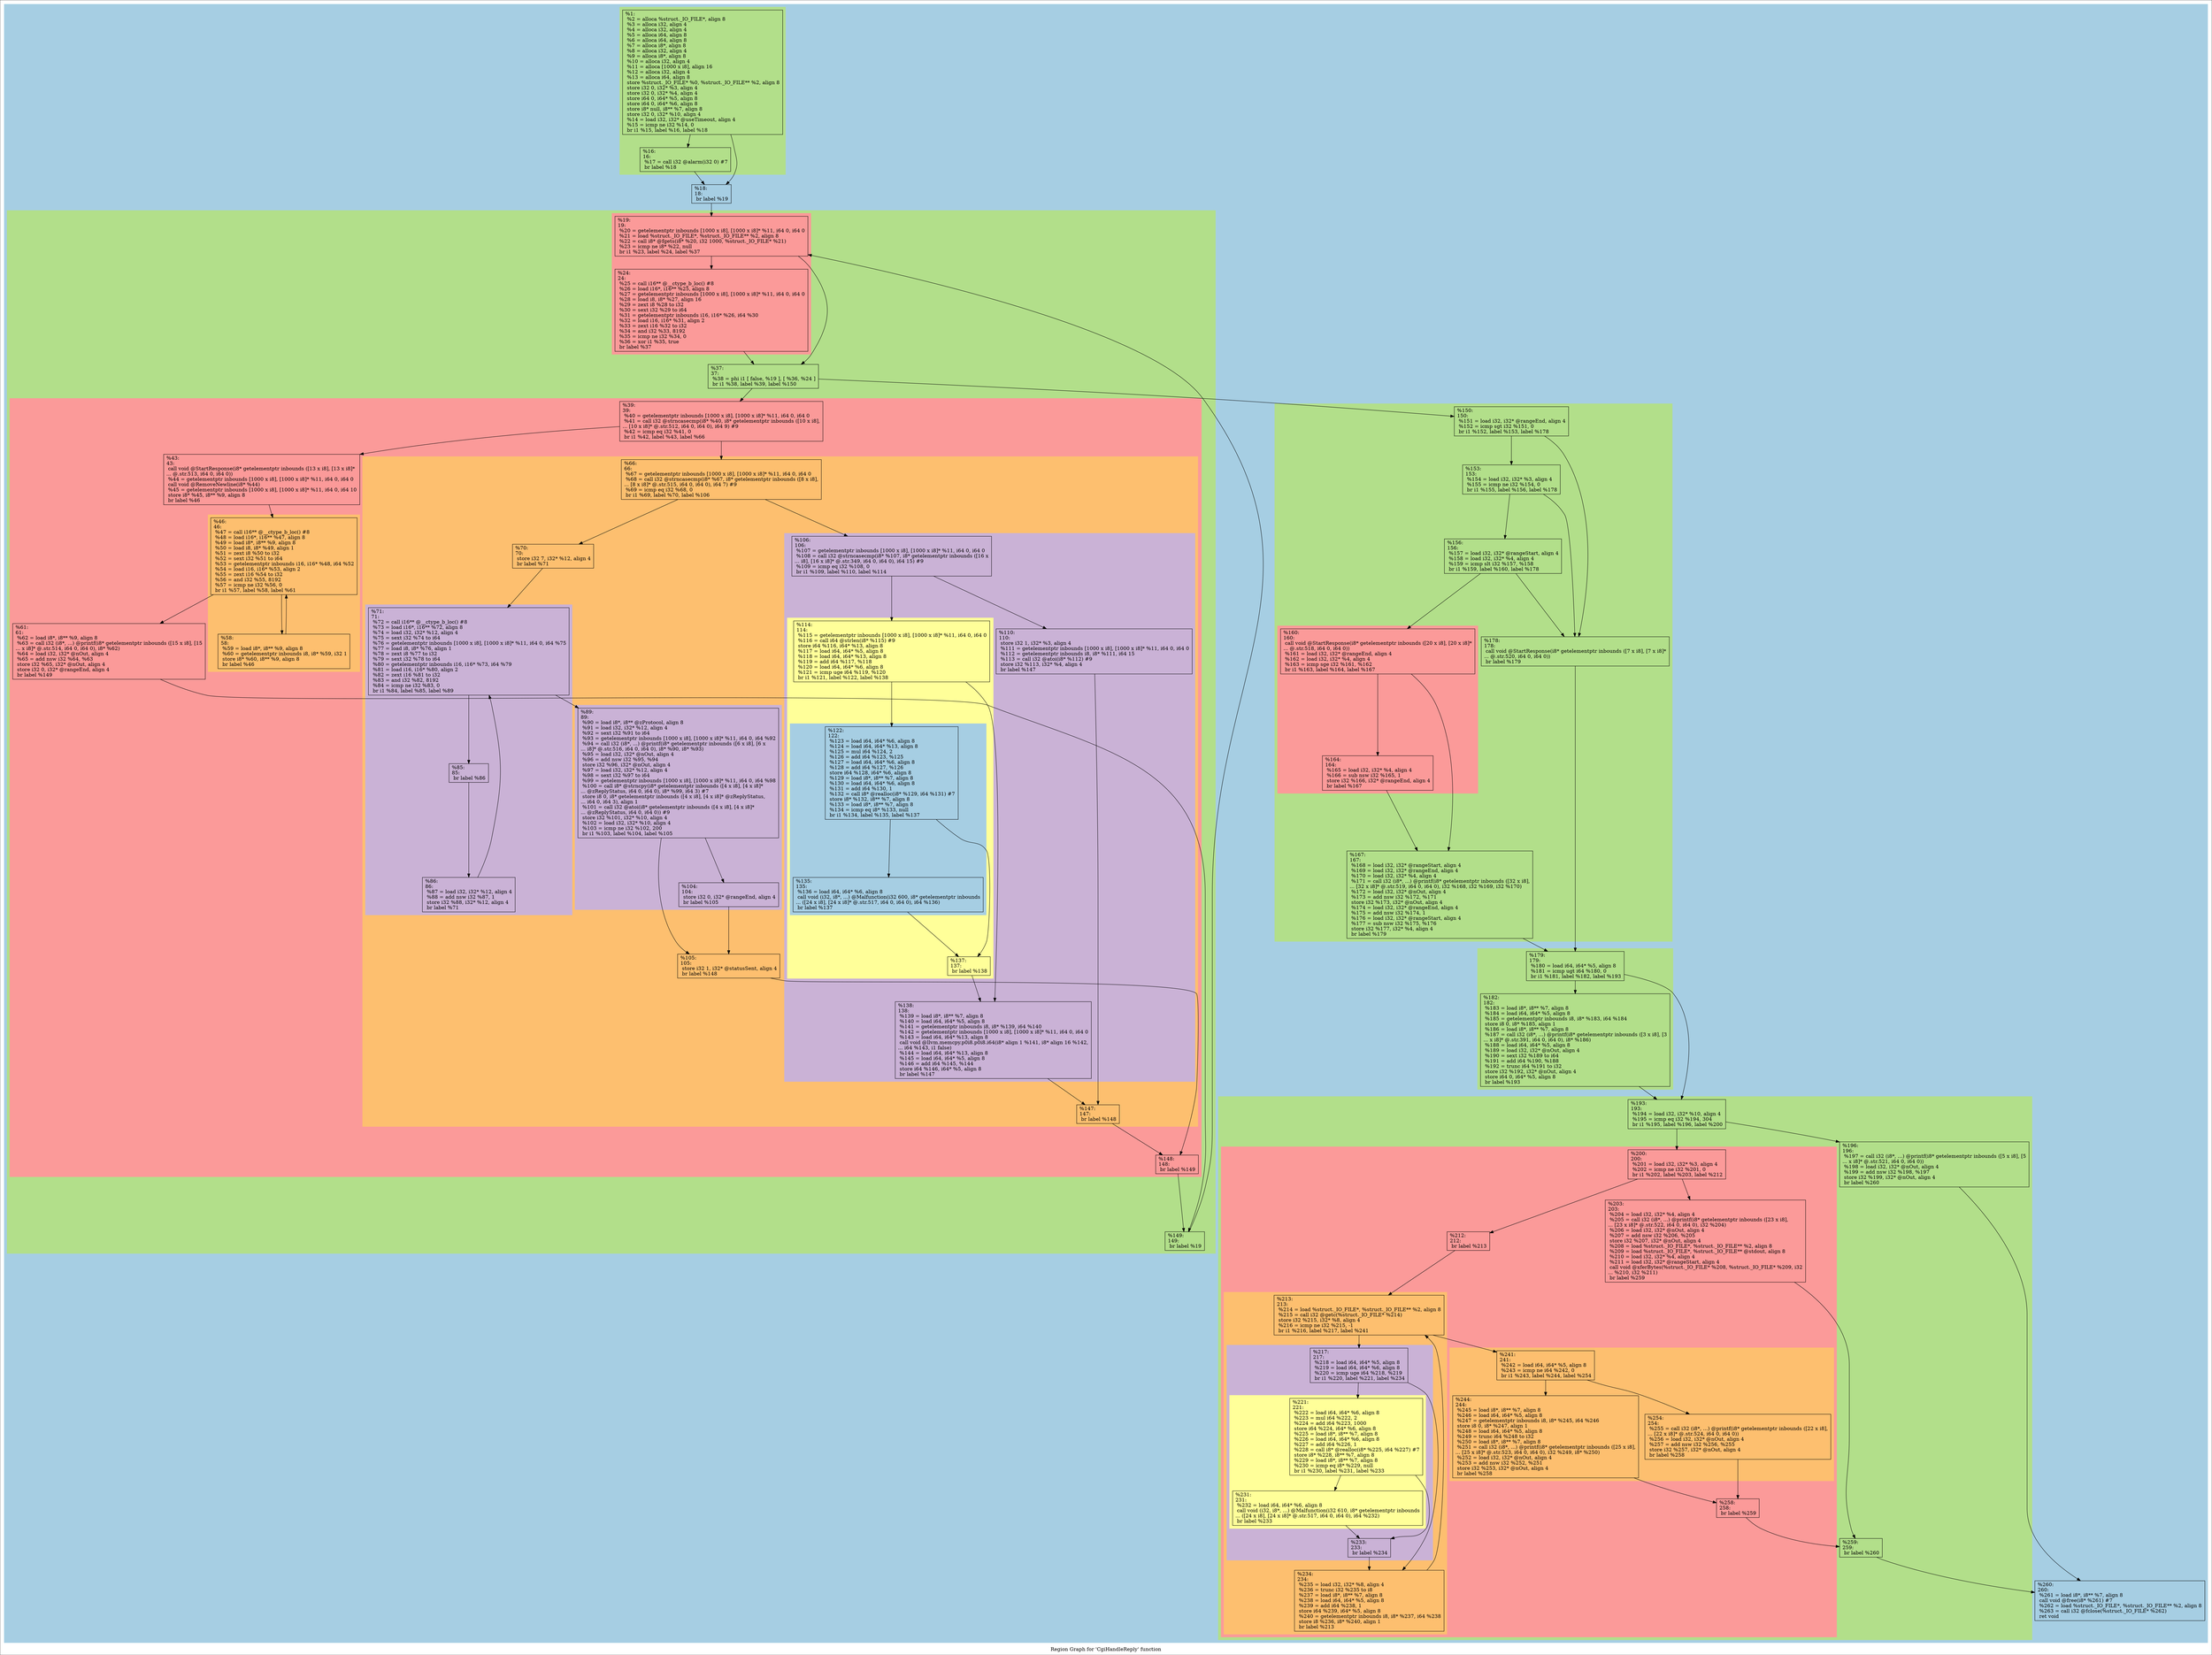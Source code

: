 digraph "Region Graph for 'CgiHandleReply' function" {
	label="Region Graph for 'CgiHandleReply' function";

	Node0x1a87360 [shape=record,label="{%1:\l  %2 = alloca %struct._IO_FILE*, align 8\l  %3 = alloca i32, align 4\l  %4 = alloca i32, align 4\l  %5 = alloca i64, align 8\l  %6 = alloca i64, align 8\l  %7 = alloca i8*, align 8\l  %8 = alloca i32, align 4\l  %9 = alloca i8*, align 8\l  %10 = alloca i32, align 4\l  %11 = alloca [1000 x i8], align 16\l  %12 = alloca i32, align 4\l  %13 = alloca i64, align 8\l  store %struct._IO_FILE* %0, %struct._IO_FILE** %2, align 8\l  store i32 0, i32* %3, align 4\l  store i32 0, i32* %4, align 4\l  store i64 0, i64* %5, align 8\l  store i64 0, i64* %6, align 8\l  store i8* null, i8** %7, align 8\l  store i32 0, i32* %10, align 4\l  %14 = load i32, i32* @useTimeout, align 4\l  %15 = icmp ne i32 %14, 0\l  br i1 %15, label %16, label %18\l}"];
	Node0x1a87360 -> Node0x1a66890;
	Node0x1a87360 -> Node0x1a6f310;
	Node0x1a66890 [shape=record,label="{%16:\l16:                                               \l  %17 = call i32 @alarm(i32 0) #7\l  br label %18\l}"];
	Node0x1a66890 -> Node0x1a6f310;
	Node0x1a6f310 [shape=record,label="{%18:\l18:                                               \l  br label %19\l}"];
	Node0x1a6f310 -> Node0x1a17ab0;
	Node0x1a17ab0 [shape=record,label="{%19:\l19:                                               \l  %20 = getelementptr inbounds [1000 x i8], [1000 x i8]* %11, i64 0, i64 0\l  %21 = load %struct._IO_FILE*, %struct._IO_FILE** %2, align 8\l  %22 = call i8* @fgets(i8* %20, i32 1000, %struct._IO_FILE* %21)\l  %23 = icmp ne i8* %22, null\l  br i1 %23, label %24, label %37\l}"];
	Node0x1a17ab0 -> Node0x1a7d6a0;
	Node0x1a17ab0 -> Node0x1a52250;
	Node0x1a7d6a0 [shape=record,label="{%24:\l24:                                               \l  %25 = call i16** @__ctype_b_loc() #8\l  %26 = load i16*, i16** %25, align 8\l  %27 = getelementptr inbounds [1000 x i8], [1000 x i8]* %11, i64 0, i64 0\l  %28 = load i8, i8* %27, align 16\l  %29 = zext i8 %28 to i32\l  %30 = sext i32 %29 to i64\l  %31 = getelementptr inbounds i16, i16* %26, i64 %30\l  %32 = load i16, i16* %31, align 2\l  %33 = zext i16 %32 to i32\l  %34 = and i32 %33, 8192\l  %35 = icmp ne i32 %34, 0\l  %36 = xor i1 %35, true\l  br label %37\l}"];
	Node0x1a7d6a0 -> Node0x1a52250;
	Node0x1a52250 [shape=record,label="{%37:\l37:                                               \l  %38 = phi i1 [ false, %19 ], [ %36, %24 ]\l  br i1 %38, label %39, label %150\l}"];
	Node0x1a52250 -> Node0x1a151b0;
	Node0x1a52250 -> Node0x1a01db0;
	Node0x1a151b0 [shape=record,label="{%39:\l39:                                               \l  %40 = getelementptr inbounds [1000 x i8], [1000 x i8]* %11, i64 0, i64 0\l  %41 = call i32 @strncasecmp(i8* %40, i8* getelementptr inbounds ([10 x i8],\l... [10 x i8]* @.str.512, i64 0, i64 0), i64 9) #9\l  %42 = icmp eq i32 %41, 0\l  br i1 %42, label %43, label %66\l}"];
	Node0x1a151b0 -> Node0x1a1f540;
	Node0x1a151b0 -> Node0x1a5fa00;
	Node0x1a1f540 [shape=record,label="{%43:\l43:                                               \l  call void @StartResponse(i8* getelementptr inbounds ([13 x i8], [13 x i8]*\l... @.str.513, i64 0, i64 0))\l  %44 = getelementptr inbounds [1000 x i8], [1000 x i8]* %11, i64 0, i64 0\l  call void @RemoveNewline(i8* %44)\l  %45 = getelementptr inbounds [1000 x i8], [1000 x i8]* %11, i64 0, i64 10\l  store i8* %45, i8** %9, align 8\l  br label %46\l}"];
	Node0x1a1f540 -> Node0x1a24cb0;
	Node0x1a24cb0 [shape=record,label="{%46:\l46:                                               \l  %47 = call i16** @__ctype_b_loc() #8\l  %48 = load i16*, i16** %47, align 8\l  %49 = load i8*, i8** %9, align 8\l  %50 = load i8, i8* %49, align 1\l  %51 = zext i8 %50 to i32\l  %52 = sext i32 %51 to i64\l  %53 = getelementptr inbounds i16, i16* %48, i64 %52\l  %54 = load i16, i16* %53, align 2\l  %55 = zext i16 %54 to i32\l  %56 = and i32 %55, 8192\l  %57 = icmp ne i32 %56, 0\l  br i1 %57, label %58, label %61\l}"];
	Node0x1a24cb0 -> Node0x1aa75c0;
	Node0x1a24cb0 -> Node0x1a2d6e0;
	Node0x1aa75c0 [shape=record,label="{%58:\l58:                                               \l  %59 = load i8*, i8** %9, align 8\l  %60 = getelementptr inbounds i8, i8* %59, i32 1\l  store i8* %60, i8** %9, align 8\l  br label %46\l}"];
	Node0x1aa75c0 -> Node0x1a24cb0[constraint=false];
	Node0x1a2d6e0 [shape=record,label="{%61:\l61:                                               \l  %62 = load i8*, i8** %9, align 8\l  %63 = call i32 (i8*, ...) @printf(i8* getelementptr inbounds ([15 x i8], [15\l... x i8]* @.str.514, i64 0, i64 0), i8* %62)\l  %64 = load i32, i32* @nOut, align 4\l  %65 = add nsw i32 %64, %63\l  store i32 %65, i32* @nOut, align 4\l  store i32 0, i32* @rangeEnd, align 4\l  br label %149\l}"];
	Node0x1a2d6e0 -> Node0x1a592e0;
	Node0x1a592e0 [shape=record,label="{%149:\l149:                                              \l  br label %19\l}"];
	Node0x1a592e0 -> Node0x1a17ab0[constraint=false];
	Node0x1a5fa00 [shape=record,label="{%66:\l66:                                               \l  %67 = getelementptr inbounds [1000 x i8], [1000 x i8]* %11, i64 0, i64 0\l  %68 = call i32 @strncasecmp(i8* %67, i8* getelementptr inbounds ([8 x i8],\l... [8 x i8]* @.str.515, i64 0, i64 0), i64 7) #9\l  %69 = icmp eq i32 %68, 0\l  br i1 %69, label %70, label %106\l}"];
	Node0x1a5fa00 -> Node0x1a69c00;
	Node0x1a5fa00 -> Node0x1a753e0;
	Node0x1a69c00 [shape=record,label="{%70:\l70:                                               \l  store i32 7, i32* %12, align 4\l  br label %71\l}"];
	Node0x1a69c00 -> Node0x1a6fc50;
	Node0x1a6fc50 [shape=record,label="{%71:\l71:                                               \l  %72 = call i16** @__ctype_b_loc() #8\l  %73 = load i16*, i16** %72, align 8\l  %74 = load i32, i32* %12, align 4\l  %75 = sext i32 %74 to i64\l  %76 = getelementptr inbounds [1000 x i8], [1000 x i8]* %11, i64 0, i64 %75\l  %77 = load i8, i8* %76, align 1\l  %78 = zext i8 %77 to i32\l  %79 = sext i32 %78 to i64\l  %80 = getelementptr inbounds i16, i16* %73, i64 %79\l  %81 = load i16, i16* %80, align 2\l  %82 = zext i16 %81 to i32\l  %83 = and i32 %82, 8192\l  %84 = icmp ne i32 %83, 0\l  br i1 %84, label %85, label %89\l}"];
	Node0x1a6fc50 -> Node0x1a7de00;
	Node0x1a6fc50 -> Node0x1a2eb60;
	Node0x1a7de00 [shape=record,label="{%85:\l85:                                               \l  br label %86\l}"];
	Node0x1a7de00 -> Node0x1a6ea10;
	Node0x1a6ea10 [shape=record,label="{%86:\l86:                                               \l  %87 = load i32, i32* %12, align 4\l  %88 = add nsw i32 %87, 1\l  store i32 %88, i32* %12, align 4\l  br label %71\l}"];
	Node0x1a6ea10 -> Node0x1a6fc50[constraint=false];
	Node0x1a2eb60 [shape=record,label="{%89:\l89:                                               \l  %90 = load i8*, i8** @zProtocol, align 8\l  %91 = load i32, i32* %12, align 4\l  %92 = sext i32 %91 to i64\l  %93 = getelementptr inbounds [1000 x i8], [1000 x i8]* %11, i64 0, i64 %92\l  %94 = call i32 (i8*, ...) @printf(i8* getelementptr inbounds ([6 x i8], [6 x\l... i8]* @.str.516, i64 0, i64 0), i8* %90, i8* %93)\l  %95 = load i32, i32* @nOut, align 4\l  %96 = add nsw i32 %95, %94\l  store i32 %96, i32* @nOut, align 4\l  %97 = load i32, i32* %12, align 4\l  %98 = sext i32 %97 to i64\l  %99 = getelementptr inbounds [1000 x i8], [1000 x i8]* %11, i64 0, i64 %98\l  %100 = call i8* @strncpy(i8* getelementptr inbounds ([4 x i8], [4 x i8]*\l... @zReplyStatus, i64 0, i64 0), i8* %99, i64 3) #7\l  store i8 0, i8* getelementptr inbounds ([4 x i8], [4 x i8]* @zReplyStatus,\l... i64 0, i64 3), align 1\l  %101 = call i32 @atoi(i8* getelementptr inbounds ([4 x i8], [4 x i8]*\l... @zReplyStatus, i64 0, i64 0)) #9\l  store i32 %101, i32* %10, align 4\l  %102 = load i32, i32* %10, align 4\l  %103 = icmp ne i32 %102, 200\l  br i1 %103, label %104, label %105\l}"];
	Node0x1a2eb60 -> Node0x1a9b910;
	Node0x1a2eb60 -> Node0x1a6b6c0;
	Node0x1a9b910 [shape=record,label="{%104:\l104:                                              \l  store i32 0, i32* @rangeEnd, align 4\l  br label %105\l}"];
	Node0x1a9b910 -> Node0x1a6b6c0;
	Node0x1a6b6c0 [shape=record,label="{%105:\l105:                                              \l  store i32 1, i32* @statusSent, align 4\l  br label %148\l}"];
	Node0x1a6b6c0 -> Node0x19fe9e0;
	Node0x19fe9e0 [shape=record,label="{%148:\l148:                                              \l  br label %149\l}"];
	Node0x19fe9e0 -> Node0x1a592e0;
	Node0x1a753e0 [shape=record,label="{%106:\l106:                                              \l  %107 = getelementptr inbounds [1000 x i8], [1000 x i8]* %11, i64 0, i64 0\l  %108 = call i32 @strncasecmp(i8* %107, i8* getelementptr inbounds ([16 x\l... i8], [16 x i8]* @.str.349, i64 0, i64 0), i64 15) #9\l  %109 = icmp eq i32 %108, 0\l  br i1 %109, label %110, label %114\l}"];
	Node0x1a753e0 -> Node0x1a73280;
	Node0x1a753e0 -> Node0x1a277d0;
	Node0x1a73280 [shape=record,label="{%110:\l110:                                              \l  store i32 1, i32* %3, align 4\l  %111 = getelementptr inbounds [1000 x i8], [1000 x i8]* %11, i64 0, i64 0\l  %112 = getelementptr inbounds i8, i8* %111, i64 15\l  %113 = call i32 @atoi(i8* %112) #9\l  store i32 %113, i32* %4, align 4\l  br label %147\l}"];
	Node0x1a73280 -> Node0x1a69700;
	Node0x1a69700 [shape=record,label="{%147:\l147:                                              \l  br label %148\l}"];
	Node0x1a69700 -> Node0x19fe9e0;
	Node0x1a277d0 [shape=record,label="{%114:\l114:                                              \l  %115 = getelementptr inbounds [1000 x i8], [1000 x i8]* %11, i64 0, i64 0\l  %116 = call i64 @strlen(i8* %115) #9\l  store i64 %116, i64* %13, align 8\l  %117 = load i64, i64* %5, align 8\l  %118 = load i64, i64* %13, align 8\l  %119 = add i64 %117, %118\l  %120 = load i64, i64* %6, align 8\l  %121 = icmp uge i64 %119, %120\l  br i1 %121, label %122, label %138\l}"];
	Node0x1a277d0 -> Node0x1a72bc0;
	Node0x1a277d0 -> Node0x1a09da0;
	Node0x1a72bc0 [shape=record,label="{%122:\l122:                                              \l  %123 = load i64, i64* %6, align 8\l  %124 = load i64, i64* %13, align 8\l  %125 = mul i64 %124, 2\l  %126 = add i64 %123, %125\l  %127 = load i64, i64* %6, align 8\l  %128 = add i64 %127, %126\l  store i64 %128, i64* %6, align 8\l  %129 = load i8*, i8** %7, align 8\l  %130 = load i64, i64* %6, align 8\l  %131 = add i64 %130, 1\l  %132 = call i8* @realloc(i8* %129, i64 %131) #7\l  store i8* %132, i8** %7, align 8\l  %133 = load i8*, i8** %7, align 8\l  %134 = icmp eq i8* %133, null\l  br i1 %134, label %135, label %137\l}"];
	Node0x1a72bc0 -> Node0x1a89ae0;
	Node0x1a72bc0 -> Node0x1a768e0;
	Node0x1a89ae0 [shape=record,label="{%135:\l135:                                              \l  %136 = load i64, i64* %6, align 8\l  call void (i32, i8*, ...) @Malfunction(i32 600, i8* getelementptr inbounds\l... ([24 x i8], [24 x i8]* @.str.517, i64 0, i64 0), i64 %136)\l  br label %137\l}"];
	Node0x1a89ae0 -> Node0x1a768e0;
	Node0x1a768e0 [shape=record,label="{%137:\l137:                                              \l  br label %138\l}"];
	Node0x1a768e0 -> Node0x1a09da0;
	Node0x1a09da0 [shape=record,label="{%138:\l138:                                              \l  %139 = load i8*, i8** %7, align 8\l  %140 = load i64, i64* %5, align 8\l  %141 = getelementptr inbounds i8, i8* %139, i64 %140\l  %142 = getelementptr inbounds [1000 x i8], [1000 x i8]* %11, i64 0, i64 0\l  %143 = load i64, i64* %13, align 8\l  call void @llvm.memcpy.p0i8.p0i8.i64(i8* align 1 %141, i8* align 16 %142,\l... i64 %143, i1 false)\l  %144 = load i64, i64* %13, align 8\l  %145 = load i64, i64* %5, align 8\l  %146 = add i64 %145, %144\l  store i64 %146, i64* %5, align 8\l  br label %147\l}"];
	Node0x1a09da0 -> Node0x1a69700;
	Node0x1a01db0 [shape=record,label="{%150:\l150:                                              \l  %151 = load i32, i32* @rangeEnd, align 4\l  %152 = icmp sgt i32 %151, 0\l  br i1 %152, label %153, label %178\l}"];
	Node0x1a01db0 -> Node0x1aa0140;
	Node0x1a01db0 -> Node0x1a7a3f0;
	Node0x1aa0140 [shape=record,label="{%153:\l153:                                              \l  %154 = load i32, i32* %3, align 4\l  %155 = icmp ne i32 %154, 0\l  br i1 %155, label %156, label %178\l}"];
	Node0x1aa0140 -> Node0x1a72f30;
	Node0x1aa0140 -> Node0x1a7a3f0;
	Node0x1a72f30 [shape=record,label="{%156:\l156:                                              \l  %157 = load i32, i32* @rangeStart, align 4\l  %158 = load i32, i32* %4, align 4\l  %159 = icmp slt i32 %157, %158\l  br i1 %159, label %160, label %178\l}"];
	Node0x1a72f30 -> Node0x19b2250;
	Node0x1a72f30 -> Node0x1a7a3f0;
	Node0x19b2250 [shape=record,label="{%160:\l160:                                              \l  call void @StartResponse(i8* getelementptr inbounds ([20 x i8], [20 x i8]*\l... @.str.518, i64 0, i64 0))\l  %161 = load i32, i32* @rangeEnd, align 4\l  %162 = load i32, i32* %4, align 4\l  %163 = icmp sge i32 %161, %162\l  br i1 %163, label %164, label %167\l}"];
	Node0x19b2250 -> Node0x1a72720;
	Node0x19b2250 -> Node0x1a51d30;
	Node0x1a72720 [shape=record,label="{%164:\l164:                                              \l  %165 = load i32, i32* %4, align 4\l  %166 = sub nsw i32 %165, 1\l  store i32 %166, i32* @rangeEnd, align 4\l  br label %167\l}"];
	Node0x1a72720 -> Node0x1a51d30;
	Node0x1a51d30 [shape=record,label="{%167:\l167:                                              \l  %168 = load i32, i32* @rangeStart, align 4\l  %169 = load i32, i32* @rangeEnd, align 4\l  %170 = load i32, i32* %4, align 4\l  %171 = call i32 (i8*, ...) @printf(i8* getelementptr inbounds ([32 x i8],\l... [32 x i8]* @.str.519, i64 0, i64 0), i32 %168, i32 %169, i32 %170)\l  %172 = load i32, i32* @nOut, align 4\l  %173 = add nsw i32 %172, %171\l  store i32 %173, i32* @nOut, align 4\l  %174 = load i32, i32* @rangeEnd, align 4\l  %175 = add nsw i32 %174, 1\l  %176 = load i32, i32* @rangeStart, align 4\l  %177 = sub nsw i32 %175, %176\l  store i32 %177, i32* %4, align 4\l  br label %179\l}"];
	Node0x1a51d30 -> Node0x1a36580;
	Node0x1a36580 [shape=record,label="{%179:\l179:                                              \l  %180 = load i64, i64* %5, align 8\l  %181 = icmp ugt i64 %180, 0\l  br i1 %181, label %182, label %193\l}"];
	Node0x1a36580 -> Node0x1a76260;
	Node0x1a36580 -> Node0x1a70770;
	Node0x1a76260 [shape=record,label="{%182:\l182:                                              \l  %183 = load i8*, i8** %7, align 8\l  %184 = load i64, i64* %5, align 8\l  %185 = getelementptr inbounds i8, i8* %183, i64 %184\l  store i8 0, i8* %185, align 1\l  %186 = load i8*, i8** %7, align 8\l  %187 = call i32 (i8*, ...) @printf(i8* getelementptr inbounds ([3 x i8], [3\l... x i8]* @.str.391, i64 0, i64 0), i8* %186)\l  %188 = load i64, i64* %5, align 8\l  %189 = load i32, i32* @nOut, align 4\l  %190 = sext i32 %189 to i64\l  %191 = add i64 %190, %188\l  %192 = trunc i64 %191 to i32\l  store i32 %192, i32* @nOut, align 4\l  store i64 0, i64* %5, align 8\l  br label %193\l}"];
	Node0x1a76260 -> Node0x1a70770;
	Node0x1a70770 [shape=record,label="{%193:\l193:                                              \l  %194 = load i32, i32* %10, align 4\l  %195 = icmp eq i32 %194, 304\l  br i1 %195, label %196, label %200\l}"];
	Node0x1a70770 -> Node0x1a75e60;
	Node0x1a70770 -> Node0x1a22b00;
	Node0x1a75e60 [shape=record,label="{%196:\l196:                                              \l  %197 = call i32 (i8*, ...) @printf(i8* getelementptr inbounds ([5 x i8], [5\l... x i8]* @.str.521, i64 0, i64 0))\l  %198 = load i32, i32* @nOut, align 4\l  %199 = add nsw i32 %198, %197\l  store i32 %199, i32* @nOut, align 4\l  br label %260\l}"];
	Node0x1a75e60 -> Node0x1a79870;
	Node0x1a79870 [shape=record,label="{%260:\l260:                                              \l  %261 = load i8*, i8** %7, align 8\l  call void @free(i8* %261) #7\l  %262 = load %struct._IO_FILE*, %struct._IO_FILE** %2, align 8\l  %263 = call i32 @fclose(%struct._IO_FILE* %262)\l  ret void\l}"];
	Node0x1a22b00 [shape=record,label="{%200:\l200:                                              \l  %201 = load i32, i32* %3, align 4\l  %202 = icmp ne i32 %201, 0\l  br i1 %202, label %203, label %212\l}"];
	Node0x1a22b00 -> Node0x1a77740;
	Node0x1a22b00 -> Node0x1a69460;
	Node0x1a77740 [shape=record,label="{%203:\l203:                                              \l  %204 = load i32, i32* %4, align 4\l  %205 = call i32 (i8*, ...) @printf(i8* getelementptr inbounds ([23 x i8],\l... [23 x i8]* @.str.522, i64 0, i64 0), i32 %204)\l  %206 = load i32, i32* @nOut, align 4\l  %207 = add nsw i32 %206, %205\l  store i32 %207, i32* @nOut, align 4\l  %208 = load %struct._IO_FILE*, %struct._IO_FILE** %2, align 8\l  %209 = load %struct._IO_FILE*, %struct._IO_FILE** @stdout, align 8\l  %210 = load i32, i32* %4, align 4\l  %211 = load i32, i32* @rangeStart, align 4\l  call void @xferBytes(%struct._IO_FILE* %208, %struct._IO_FILE* %209, i32\l... %210, i32 %211)\l  br label %259\l}"];
	Node0x1a77740 -> Node0x1a7c3c0;
	Node0x1a7c3c0 [shape=record,label="{%259:\l259:                                              \l  br label %260\l}"];
	Node0x1a7c3c0 -> Node0x1a79870;
	Node0x1a69460 [shape=record,label="{%212:\l212:                                              \l  br label %213\l}"];
	Node0x1a69460 -> Node0x1a71180;
	Node0x1a71180 [shape=record,label="{%213:\l213:                                              \l  %214 = load %struct._IO_FILE*, %struct._IO_FILE** %2, align 8\l  %215 = call i32 @getc(%struct._IO_FILE* %214)\l  store i32 %215, i32* %8, align 4\l  %216 = icmp ne i32 %215, -1\l  br i1 %216, label %217, label %241\l}"];
	Node0x1a71180 -> Node0x1ac8170;
	Node0x1a71180 -> Node0x19ec930;
	Node0x1ac8170 [shape=record,label="{%217:\l217:                                              \l  %218 = load i64, i64* %5, align 8\l  %219 = load i64, i64* %6, align 8\l  %220 = icmp uge i64 %218, %219\l  br i1 %220, label %221, label %234\l}"];
	Node0x1ac8170 -> Node0x1a3bc20;
	Node0x1ac8170 -> Node0x1a06d60;
	Node0x1a3bc20 [shape=record,label="{%221:\l221:                                              \l  %222 = load i64, i64* %6, align 8\l  %223 = mul i64 %222, 2\l  %224 = add i64 %223, 1000\l  store i64 %224, i64* %6, align 8\l  %225 = load i8*, i8** %7, align 8\l  %226 = load i64, i64* %6, align 8\l  %227 = add i64 %226, 1\l  %228 = call i8* @realloc(i8* %225, i64 %227) #7\l  store i8* %228, i8** %7, align 8\l  %229 = load i8*, i8** %7, align 8\l  %230 = icmp eq i8* %229, null\l  br i1 %230, label %231, label %233\l}"];
	Node0x1a3bc20 -> Node0x1a7cb30;
	Node0x1a3bc20 -> Node0x1a720a0;
	Node0x1a7cb30 [shape=record,label="{%231:\l231:                                              \l  %232 = load i64, i64* %6, align 8\l  call void (i32, i8*, ...) @Malfunction(i32 610, i8* getelementptr inbounds\l... ([24 x i8], [24 x i8]* @.str.517, i64 0, i64 0), i64 %232)\l  br label %233\l}"];
	Node0x1a7cb30 -> Node0x1a720a0;
	Node0x1a720a0 [shape=record,label="{%233:\l233:                                              \l  br label %234\l}"];
	Node0x1a720a0 -> Node0x1a06d60;
	Node0x1a06d60 [shape=record,label="{%234:\l234:                                              \l  %235 = load i32, i32* %8, align 4\l  %236 = trunc i32 %235 to i8\l  %237 = load i8*, i8** %7, align 8\l  %238 = load i64, i64* %5, align 8\l  %239 = add i64 %238, 1\l  store i64 %239, i64* %5, align 8\l  %240 = getelementptr inbounds i8, i8* %237, i64 %238\l  store i8 %236, i8* %240, align 1\l  br label %213\l}"];
	Node0x1a06d60 -> Node0x1a71180[constraint=false];
	Node0x19ec930 [shape=record,label="{%241:\l241:                                              \l  %242 = load i64, i64* %5, align 8\l  %243 = icmp ne i64 %242, 0\l  br i1 %243, label %244, label %254\l}"];
	Node0x19ec930 -> Node0x1a69360;
	Node0x19ec930 -> Node0x1a771c0;
	Node0x1a69360 [shape=record,label="{%244:\l244:                                              \l  %245 = load i8*, i8** %7, align 8\l  %246 = load i64, i64* %5, align 8\l  %247 = getelementptr inbounds i8, i8* %245, i64 %246\l  store i8 0, i8* %247, align 1\l  %248 = load i64, i64* %5, align 8\l  %249 = trunc i64 %248 to i32\l  %250 = load i8*, i8** %7, align 8\l  %251 = call i32 (i8*, ...) @printf(i8* getelementptr inbounds ([25 x i8],\l... [25 x i8]* @.str.523, i64 0, i64 0), i32 %249, i8* %250)\l  %252 = load i32, i32* @nOut, align 4\l  %253 = add nsw i32 %252, %251\l  store i32 %253, i32* @nOut, align 4\l  br label %258\l}"];
	Node0x1a69360 -> Node0x1a74db0;
	Node0x1a74db0 [shape=record,label="{%258:\l258:                                              \l  br label %259\l}"];
	Node0x1a74db0 -> Node0x1a7c3c0;
	Node0x1a771c0 [shape=record,label="{%254:\l254:                                              \l  %255 = call i32 (i8*, ...) @printf(i8* getelementptr inbounds ([22 x i8],\l... [22 x i8]* @.str.524, i64 0, i64 0))\l  %256 = load i32, i32* @nOut, align 4\l  %257 = add nsw i32 %256, %255\l  store i32 %257, i32* @nOut, align 4\l  br label %258\l}"];
	Node0x1a771c0 -> Node0x1a74db0;
	Node0x1a7a3f0 [shape=record,label="{%178:\l178:                                              \l  call void @StartResponse(i8* getelementptr inbounds ([7 x i8], [7 x i8]*\l... @.str.520, i64 0, i64 0))\l  br label %179\l}"];
	Node0x1a7a3f0 -> Node0x1a36580;
	colorscheme = "paired12"
        subgraph cluster_0x1990240 {
          label = "";
          style = filled;
          color = 1
          subgraph cluster_0x1ae3250 {
            label = "";
            style = filled;
            color = 3
            Node0x1a87360;
            Node0x1a66890;
          }
          subgraph cluster_0x1ae31d0 {
            label = "";
            style = filled;
            color = 3
            subgraph cluster_0x1ae3150 {
              label = "";
              style = filled;
              color = 5
              Node0x1a17ab0;
              Node0x1a7d6a0;
            }
            subgraph cluster_0x1aea640 {
              label = "";
              style = filled;
              color = 5
              subgraph cluster_0x196c5c0 {
                label = "";
                style = filled;
                color = 7
                Node0x1a24cb0;
                Node0x1aa75c0;
              }
              subgraph cluster_0x1aea5c0 {
                label = "";
                style = filled;
                color = 7
                subgraph cluster_0x1adcde0 {
                  label = "";
                  style = filled;
                  color = 9
                  Node0x1a6fc50;
                  Node0x1a7de00;
                  Node0x1a6ea10;
                }
                subgraph cluster_0x1a75020 {
                  label = "";
                  style = filled;
                  color = 9
                  Node0x1a2eb60;
                  Node0x1a9b910;
                }
                subgraph cluster_0x1ae3ec0 {
                  label = "";
                  style = filled;
                  color = 9
                  subgraph cluster_0x1a29380 {
                    label = "";
                    style = filled;
                    color = 11
                    subgraph cluster_0x196c640 {
                      label = "";
                      style = filled;
                      color = 1
                      Node0x1a72bc0;
                      Node0x1a89ae0;
                    }
                    Node0x1a277d0;
                    Node0x1a768e0;
                  }
                  Node0x1a753e0;
                  Node0x1a73280;
                  Node0x1a09da0;
                }
                Node0x1a5fa00;
                Node0x1a69c00;
                Node0x1a6b6c0;
                Node0x1a69700;
              }
              Node0x1a151b0;
              Node0x1a1f540;
              Node0x1a2d6e0;
              Node0x19fe9e0;
            }
            Node0x1a52250;
            Node0x1a592e0;
          }
          subgraph cluster_0x1ae8ae0 {
            label = "";
            style = filled;
            color = 3
            subgraph cluster_0x1aea6c0 {
              label = "";
              style = filled;
              color = 5
              Node0x19b2250;
              Node0x1a72720;
            }
            Node0x1a01db0;
            Node0x1aa0140;
            Node0x1a72f30;
            Node0x1a51d30;
            Node0x1a7a3f0;
          }
          subgraph cluster_0x1ae8a60 {
            label = "";
            style = filled;
            color = 3
            Node0x1a36580;
            Node0x1a76260;
          }
          subgraph cluster_0x1ae89e0 {
            label = "";
            style = filled;
            color = 3
            subgraph cluster_0x1ae8960 {
              label = "";
              style = filled;
              color = 5
              subgraph cluster_0x1ae47b0 {
                label = "";
                style = filled;
                color = 7
                subgraph cluster_0x1ae46b0 {
                  label = "";
                  style = filled;
                  color = 9
                  subgraph cluster_0x1ae4630 {
                    label = "";
                    style = filled;
                    color = 11
                    Node0x1a3bc20;
                    Node0x1a7cb30;
                  }
                  Node0x1ac8170;
                  Node0x1a720a0;
                }
                Node0x1a71180;
                Node0x1a06d60;
              }
              subgraph cluster_0x1ae4730 {
                label = "";
                style = filled;
                color = 7
                Node0x19ec930;
                Node0x1a69360;
                Node0x1a771c0;
              }
              Node0x1a22b00;
              Node0x1a77740;
              Node0x1a69460;
              Node0x1a74db0;
            }
            Node0x1a70770;
            Node0x1a75e60;
            Node0x1a7c3c0;
          }
          Node0x1a6f310;
          Node0x1a79870;
        }
}

